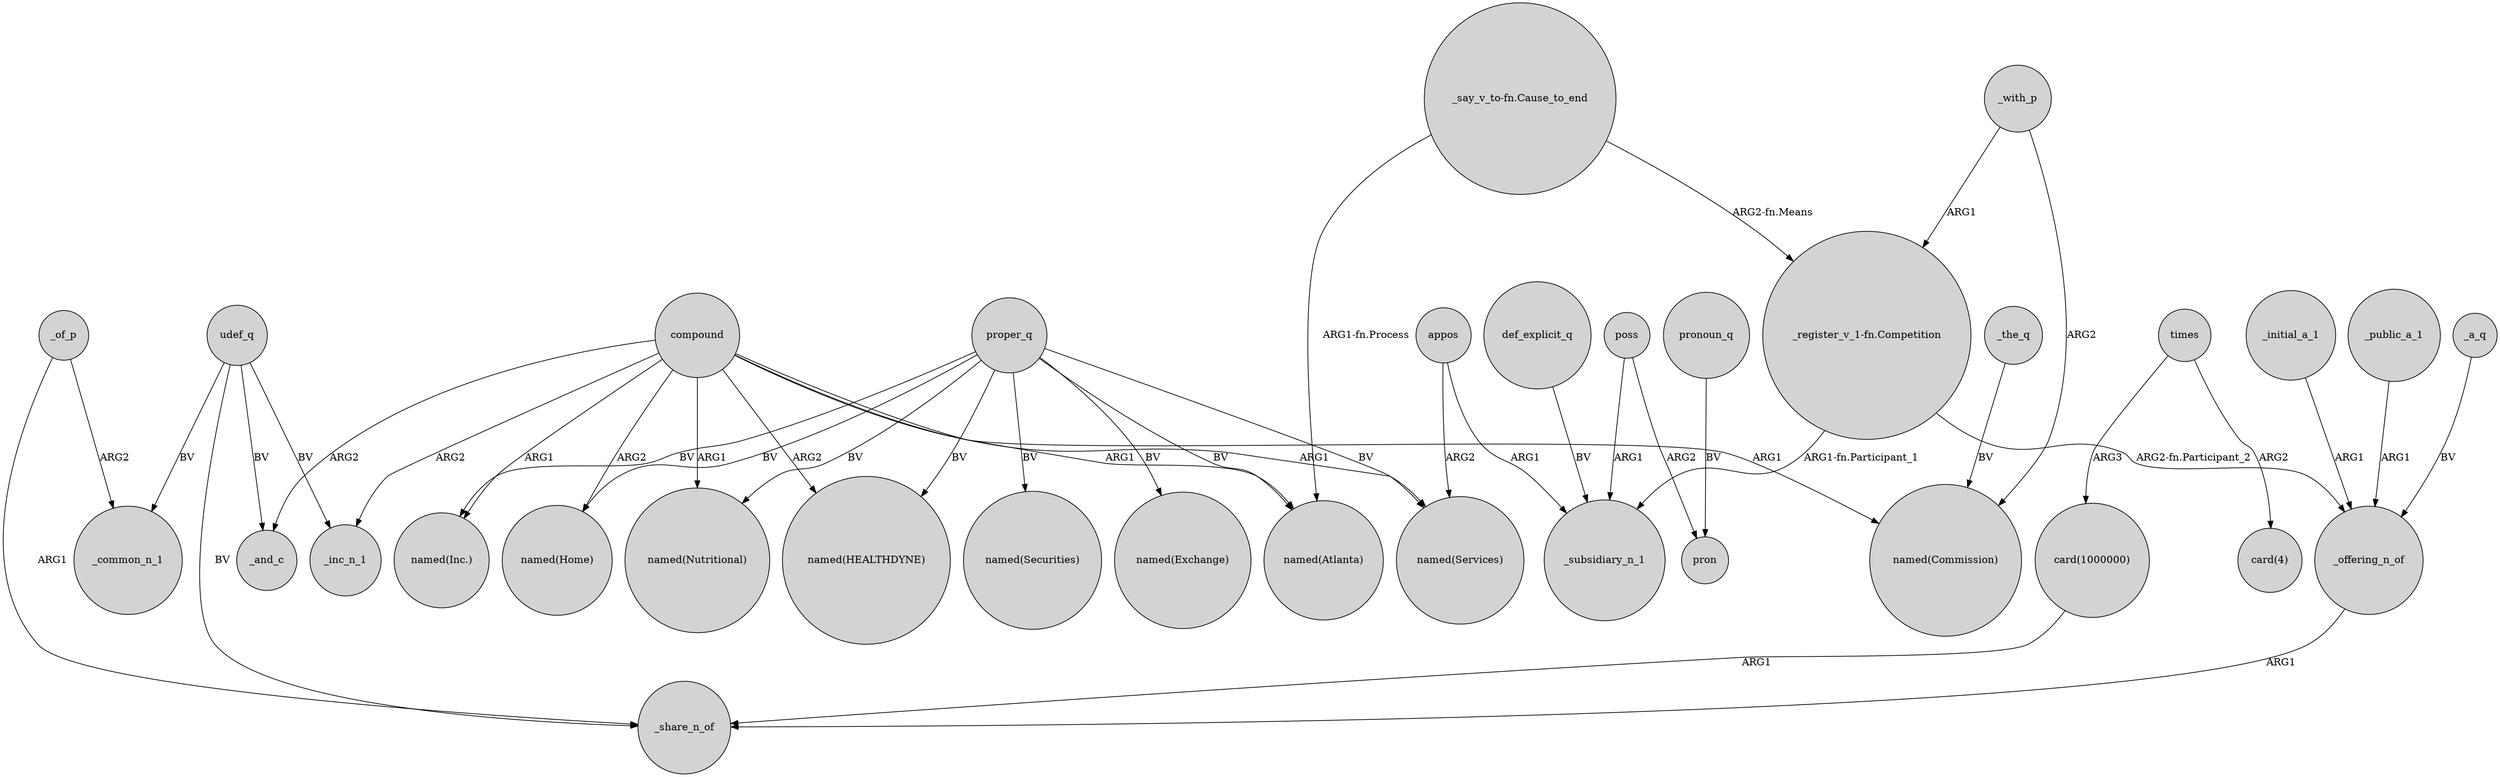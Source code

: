 digraph {
	node [shape=circle style=filled]
	_a_q -> _offering_n_of [label=BV]
	proper_q -> "named(HEALTHDYNE)" [label=BV]
	compound -> "named(Atlanta)" [label=ARG1]
	_of_p -> _share_n_of [label=ARG1]
	compound -> "named(Commission)" [label=ARG1]
	compound -> "named(HEALTHDYNE)" [label=ARG2]
	proper_q -> "named(Securities)" [label=BV]
	proper_q -> "named(Atlanta)" [label=BV]
	appos -> _subsidiary_n_1 [label=ARG1]
	times -> "card(1000000)" [label=ARG3]
	"_register_v_1-fn.Competition" -> _offering_n_of [label="ARG2-fn.Participant_2"]
	_offering_n_of -> _share_n_of [label=ARG1]
	udef_q -> _and_c [label=BV]
	proper_q -> "named(Exchange)" [label=BV]
	"_say_v_to-fn.Cause_to_end" -> "_register_v_1-fn.Competition" [label="ARG2-fn.Means"]
	udef_q -> _common_n_1 [label=BV]
	"_say_v_to-fn.Cause_to_end" -> "named(Atlanta)" [label="ARG1-fn.Process"]
	compound -> _and_c [label=ARG2]
	proper_q -> "named(Inc.)" [label=BV]
	_with_p -> "_register_v_1-fn.Competition" [label=ARG1]
	compound -> "named(Home)" [label=ARG2]
	_the_q -> "named(Commission)" [label=BV]
	_initial_a_1 -> _offering_n_of [label=ARG1]
	pronoun_q -> pron [label=BV]
	udef_q -> _inc_n_1 [label=BV]
	proper_q -> "named(Home)" [label=BV]
	compound -> "named(Services)" [label=ARG1]
	poss -> pron [label=ARG2]
	times -> "card(4)" [label=ARG2]
	"_register_v_1-fn.Competition" -> _subsidiary_n_1 [label="ARG1-fn.Participant_1"]
	compound -> _inc_n_1 [label=ARG2]
	_with_p -> "named(Commission)" [label=ARG2]
	proper_q -> "named(Nutritional)" [label=BV]
	udef_q -> _share_n_of [label=BV]
	compound -> "named(Nutritional)" [label=ARG1]
	_of_p -> _common_n_1 [label=ARG2]
	def_explicit_q -> _subsidiary_n_1 [label=BV]
	_public_a_1 -> _offering_n_of [label=ARG1]
	"card(1000000)" -> _share_n_of [label=ARG1]
	poss -> _subsidiary_n_1 [label=ARG1]
	appos -> "named(Services)" [label=ARG2]
	proper_q -> "named(Services)" [label=BV]
	compound -> "named(Inc.)" [label=ARG1]
}
